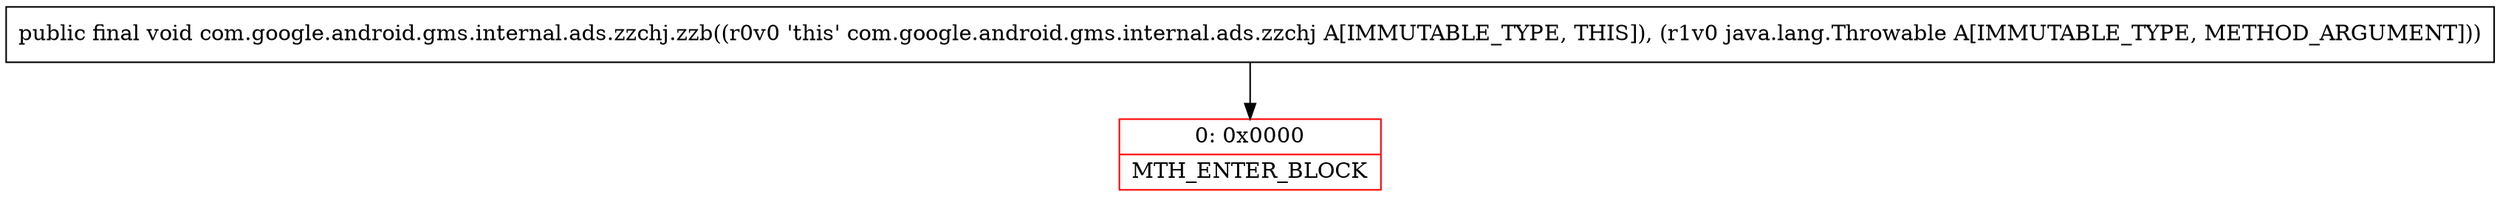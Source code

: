 digraph "CFG forcom.google.android.gms.internal.ads.zzchj.zzb(Ljava\/lang\/Throwable;)V" {
subgraph cluster_Region_86172092 {
label = "R(0)";
node [shape=record,color=blue];
}
Node_0 [shape=record,color=red,label="{0\:\ 0x0000|MTH_ENTER_BLOCK\l}"];
MethodNode[shape=record,label="{public final void com.google.android.gms.internal.ads.zzchj.zzb((r0v0 'this' com.google.android.gms.internal.ads.zzchj A[IMMUTABLE_TYPE, THIS]), (r1v0 java.lang.Throwable A[IMMUTABLE_TYPE, METHOD_ARGUMENT])) }"];
MethodNode -> Node_0;
}

